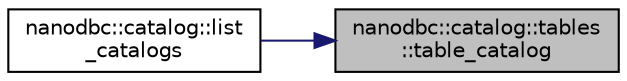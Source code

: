 digraph "nanodbc::catalog::tables::table_catalog"
{
 // LATEX_PDF_SIZE
  edge [fontname="Helvetica",fontsize="10",labelfontname="Helvetica",labelfontsize="10"];
  node [fontname="Helvetica",fontsize="10",shape=record];
  rankdir="RL";
  Node6 [label="nanodbc::catalog::tables\l::table_catalog",height=0.2,width=0.4,color="black", fillcolor="grey75", style="filled", fontcolor="black",tooltip="Fetch table catalog."];
  Node6 -> Node7 [dir="back",color="midnightblue",fontsize="10",style="solid",fontname="Helvetica"];
  Node7 [label="nanodbc::catalog::list\l_catalogs",height=0.2,width=0.4,color="black", fillcolor="white", style="filled",URL="$classnanodbc_1_1catalog.html#a47339f7d553a97b737f6529b53ee2b3d",tooltip="Returns names of all catalogs (or databases) available in connected data source."];
}
